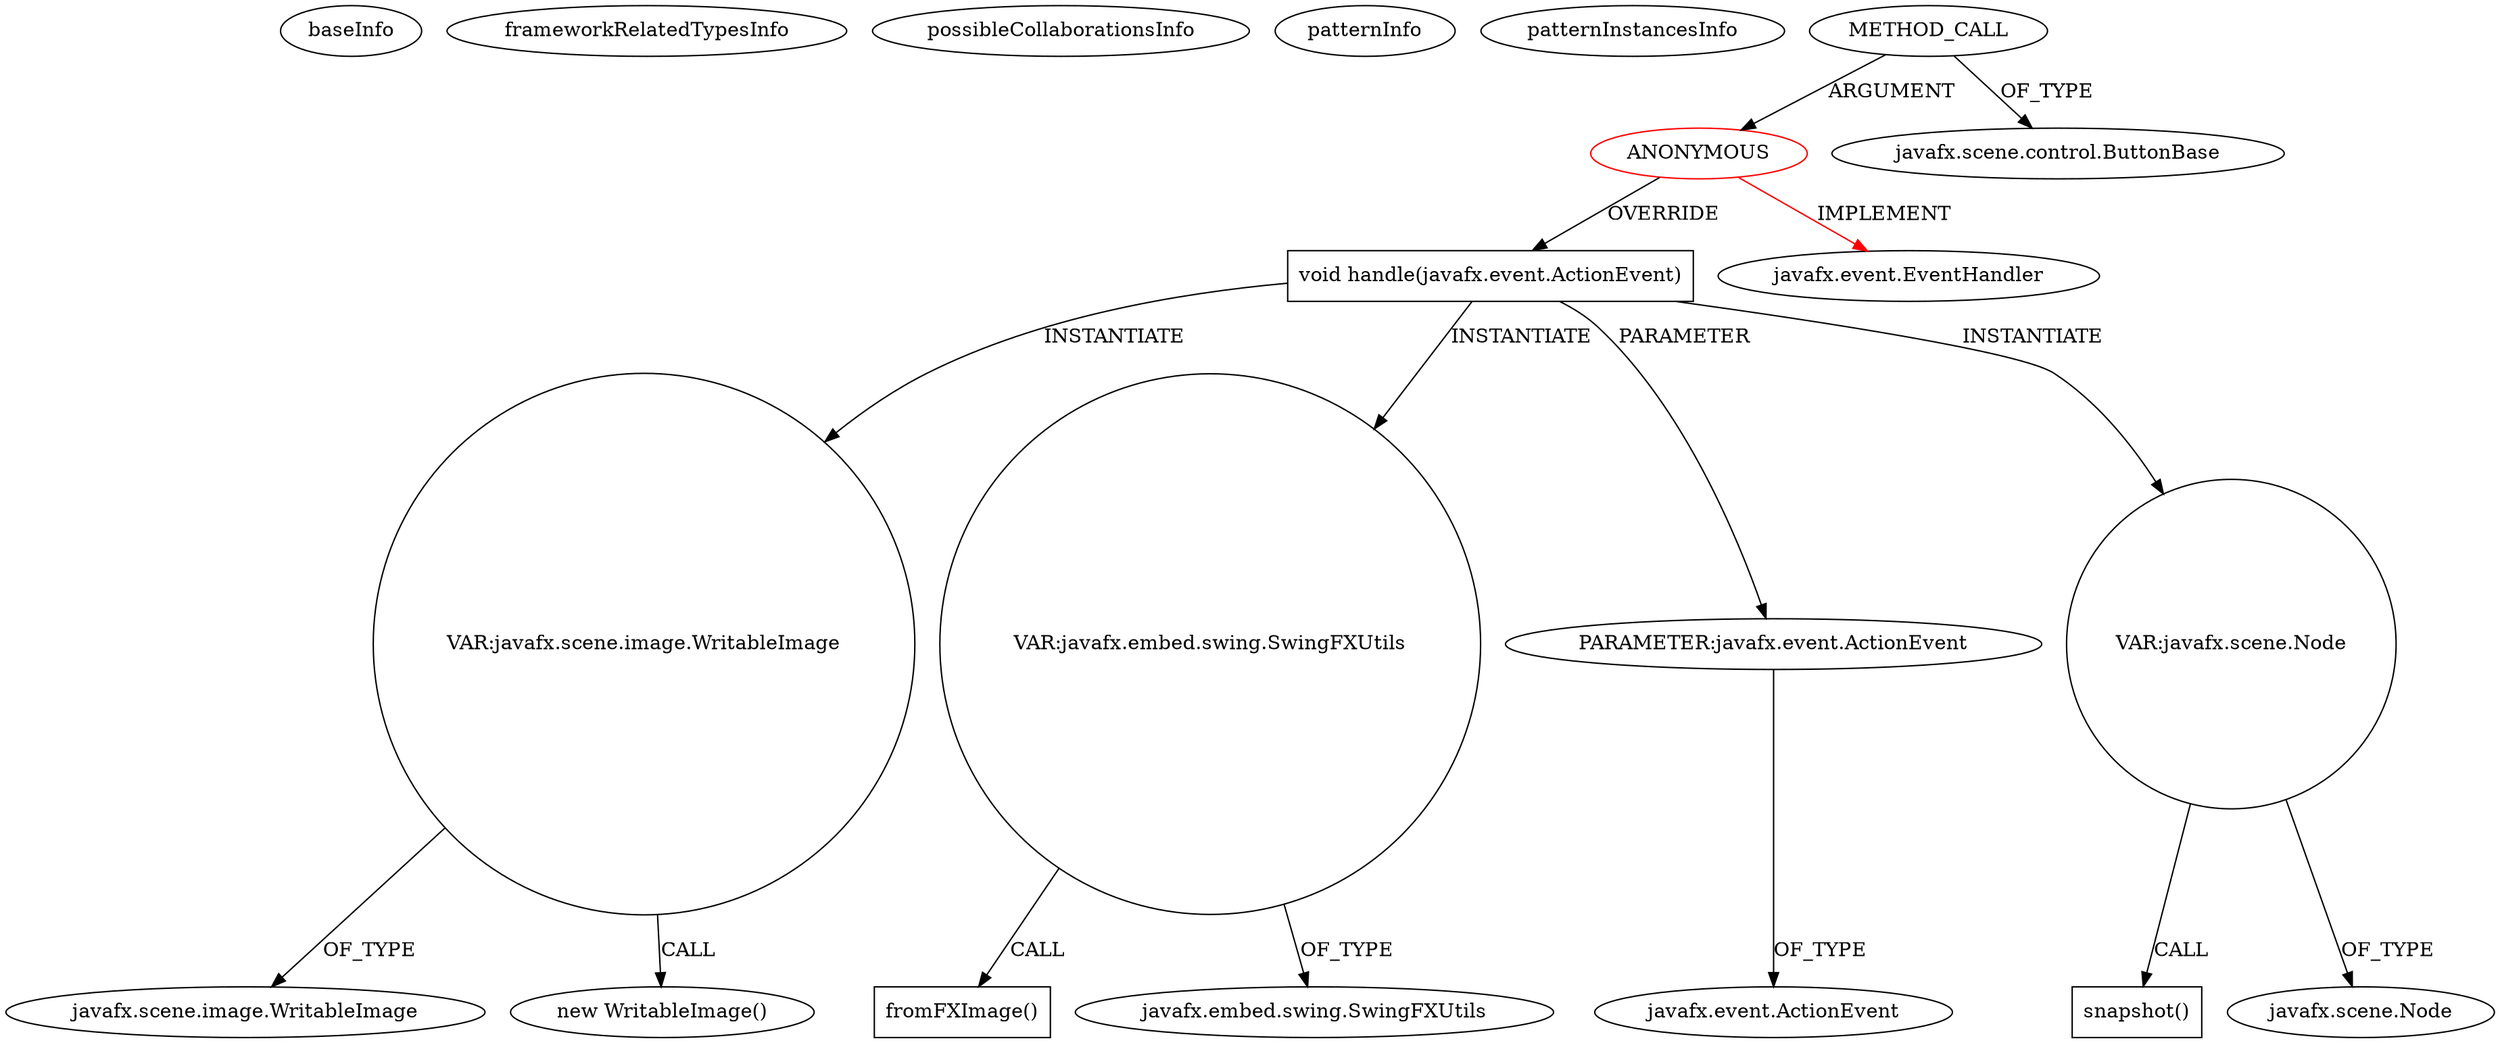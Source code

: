 digraph {
baseInfo[graphId=3939,category="pattern",isAnonymous=true,possibleRelation=false]
frameworkRelatedTypesInfo[0="javafx.event.EventHandler"]
possibleCollaborationsInfo[]
patternInfo[frequency=2.0,patternRootClient=0]
patternInstancesInfo[0="rwihaib-DrawAppFX~/rwihaib-DrawAppFX/DrawAppFX-master/src/drawapp/MainWindow.java~javafx.scene.layout.GridPane buildGUI()~4058",1="HioLeong-DrawApp~/HioLeong-DrawApp/DrawApp-master/src/main/java/comp2013/hleong/drawapp/DrawApp.java~void init(javafx.stage.Stage)~527"]
9[label="javafx.scene.image.WritableImage",vertexType="FRAMEWORK_CLASS_TYPE",isFrameworkType=false]
8[label="VAR:javafx.scene.image.WritableImage",vertexType="VARIABLE_EXPRESION",isFrameworkType=false,shape=circle]
7[label="new WritableImage()",vertexType="CONSTRUCTOR_CALL",isFrameworkType=false]
4[label="void handle(javafx.event.ActionEvent)",vertexType="OVERRIDING_METHOD_DECLARATION",isFrameworkType=false,shape=box]
0[label="ANONYMOUS",vertexType="ROOT_ANONYMOUS_DECLARATION",isFrameworkType=false,color=red]
2[label="METHOD_CALL",vertexType="OUTSIDE_CALL",isFrameworkType=false]
3[label="javafx.scene.control.ButtonBase",vertexType="FRAMEWORK_CLASS_TYPE",isFrameworkType=false]
13[label="VAR:javafx.embed.swing.SwingFXUtils",vertexType="VARIABLE_EXPRESION",isFrameworkType=false,shape=circle]
1[label="javafx.event.EventHandler",vertexType="FRAMEWORK_INTERFACE_TYPE",isFrameworkType=false]
5[label="PARAMETER:javafx.event.ActionEvent",vertexType="PARAMETER_DECLARATION",isFrameworkType=false]
6[label="javafx.event.ActionEvent",vertexType="FRAMEWORK_CLASS_TYPE",isFrameworkType=false]
14[label="fromFXImage()",vertexType="INSIDE_CALL",isFrameworkType=false,shape=box]
15[label="javafx.embed.swing.SwingFXUtils",vertexType="FRAMEWORK_CLASS_TYPE",isFrameworkType=false]
10[label="VAR:javafx.scene.Node",vertexType="VARIABLE_EXPRESION",isFrameworkType=false,shape=circle]
11[label="snapshot()",vertexType="INSIDE_CALL",isFrameworkType=false,shape=box]
12[label="javafx.scene.Node",vertexType="FRAMEWORK_CLASS_TYPE",isFrameworkType=false]
0->1[label="IMPLEMENT",color=red]
13->14[label="CALL"]
0->4[label="OVERRIDE"]
4->5[label="PARAMETER"]
4->13[label="INSTANTIATE"]
2->3[label="OF_TYPE"]
13->15[label="OF_TYPE"]
4->8[label="INSTANTIATE"]
10->11[label="CALL"]
8->7[label="CALL"]
5->6[label="OF_TYPE"]
8->9[label="OF_TYPE"]
2->0[label="ARGUMENT"]
4->10[label="INSTANTIATE"]
10->12[label="OF_TYPE"]
}
